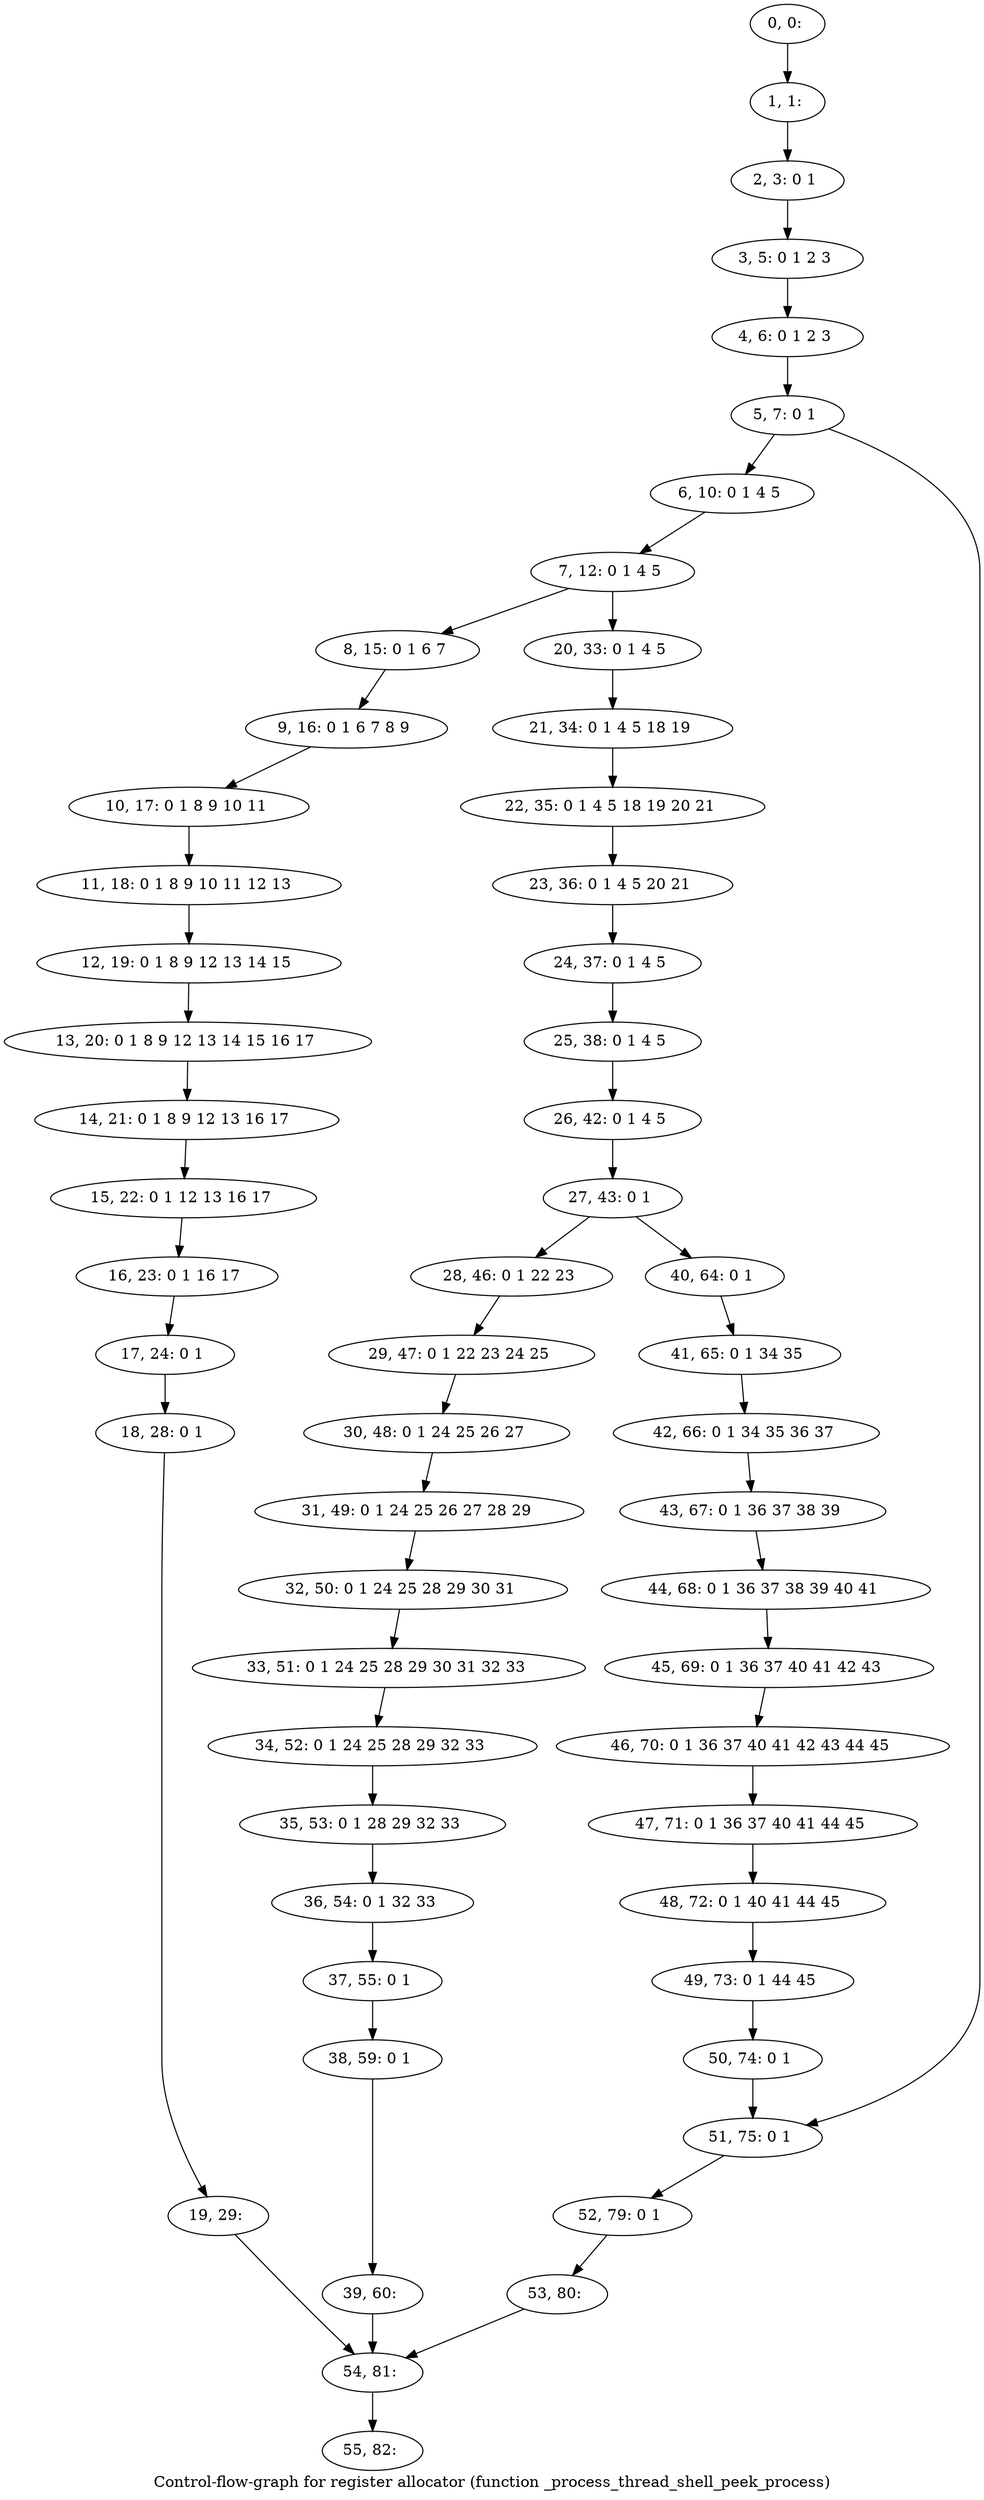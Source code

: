 digraph G {
graph [label="Control-flow-graph for register allocator (function _process_thread_shell_peek_process)"]
0[label="0, 0: "];
1[label="1, 1: "];
2[label="2, 3: 0 1 "];
3[label="3, 5: 0 1 2 3 "];
4[label="4, 6: 0 1 2 3 "];
5[label="5, 7: 0 1 "];
6[label="6, 10: 0 1 4 5 "];
7[label="7, 12: 0 1 4 5 "];
8[label="8, 15: 0 1 6 7 "];
9[label="9, 16: 0 1 6 7 8 9 "];
10[label="10, 17: 0 1 8 9 10 11 "];
11[label="11, 18: 0 1 8 9 10 11 12 13 "];
12[label="12, 19: 0 1 8 9 12 13 14 15 "];
13[label="13, 20: 0 1 8 9 12 13 14 15 16 17 "];
14[label="14, 21: 0 1 8 9 12 13 16 17 "];
15[label="15, 22: 0 1 12 13 16 17 "];
16[label="16, 23: 0 1 16 17 "];
17[label="17, 24: 0 1 "];
18[label="18, 28: 0 1 "];
19[label="19, 29: "];
20[label="20, 33: 0 1 4 5 "];
21[label="21, 34: 0 1 4 5 18 19 "];
22[label="22, 35: 0 1 4 5 18 19 20 21 "];
23[label="23, 36: 0 1 4 5 20 21 "];
24[label="24, 37: 0 1 4 5 "];
25[label="25, 38: 0 1 4 5 "];
26[label="26, 42: 0 1 4 5 "];
27[label="27, 43: 0 1 "];
28[label="28, 46: 0 1 22 23 "];
29[label="29, 47: 0 1 22 23 24 25 "];
30[label="30, 48: 0 1 24 25 26 27 "];
31[label="31, 49: 0 1 24 25 26 27 28 29 "];
32[label="32, 50: 0 1 24 25 28 29 30 31 "];
33[label="33, 51: 0 1 24 25 28 29 30 31 32 33 "];
34[label="34, 52: 0 1 24 25 28 29 32 33 "];
35[label="35, 53: 0 1 28 29 32 33 "];
36[label="36, 54: 0 1 32 33 "];
37[label="37, 55: 0 1 "];
38[label="38, 59: 0 1 "];
39[label="39, 60: "];
40[label="40, 64: 0 1 "];
41[label="41, 65: 0 1 34 35 "];
42[label="42, 66: 0 1 34 35 36 37 "];
43[label="43, 67: 0 1 36 37 38 39 "];
44[label="44, 68: 0 1 36 37 38 39 40 41 "];
45[label="45, 69: 0 1 36 37 40 41 42 43 "];
46[label="46, 70: 0 1 36 37 40 41 42 43 44 45 "];
47[label="47, 71: 0 1 36 37 40 41 44 45 "];
48[label="48, 72: 0 1 40 41 44 45 "];
49[label="49, 73: 0 1 44 45 "];
50[label="50, 74: 0 1 "];
51[label="51, 75: 0 1 "];
52[label="52, 79: 0 1 "];
53[label="53, 80: "];
54[label="54, 81: "];
55[label="55, 82: "];
0->1 ;
1->2 ;
2->3 ;
3->4 ;
4->5 ;
5->6 ;
5->51 ;
6->7 ;
7->8 ;
7->20 ;
8->9 ;
9->10 ;
10->11 ;
11->12 ;
12->13 ;
13->14 ;
14->15 ;
15->16 ;
16->17 ;
17->18 ;
18->19 ;
19->54 ;
20->21 ;
21->22 ;
22->23 ;
23->24 ;
24->25 ;
25->26 ;
26->27 ;
27->28 ;
27->40 ;
28->29 ;
29->30 ;
30->31 ;
31->32 ;
32->33 ;
33->34 ;
34->35 ;
35->36 ;
36->37 ;
37->38 ;
38->39 ;
39->54 ;
40->41 ;
41->42 ;
42->43 ;
43->44 ;
44->45 ;
45->46 ;
46->47 ;
47->48 ;
48->49 ;
49->50 ;
50->51 ;
51->52 ;
52->53 ;
53->54 ;
54->55 ;
}

